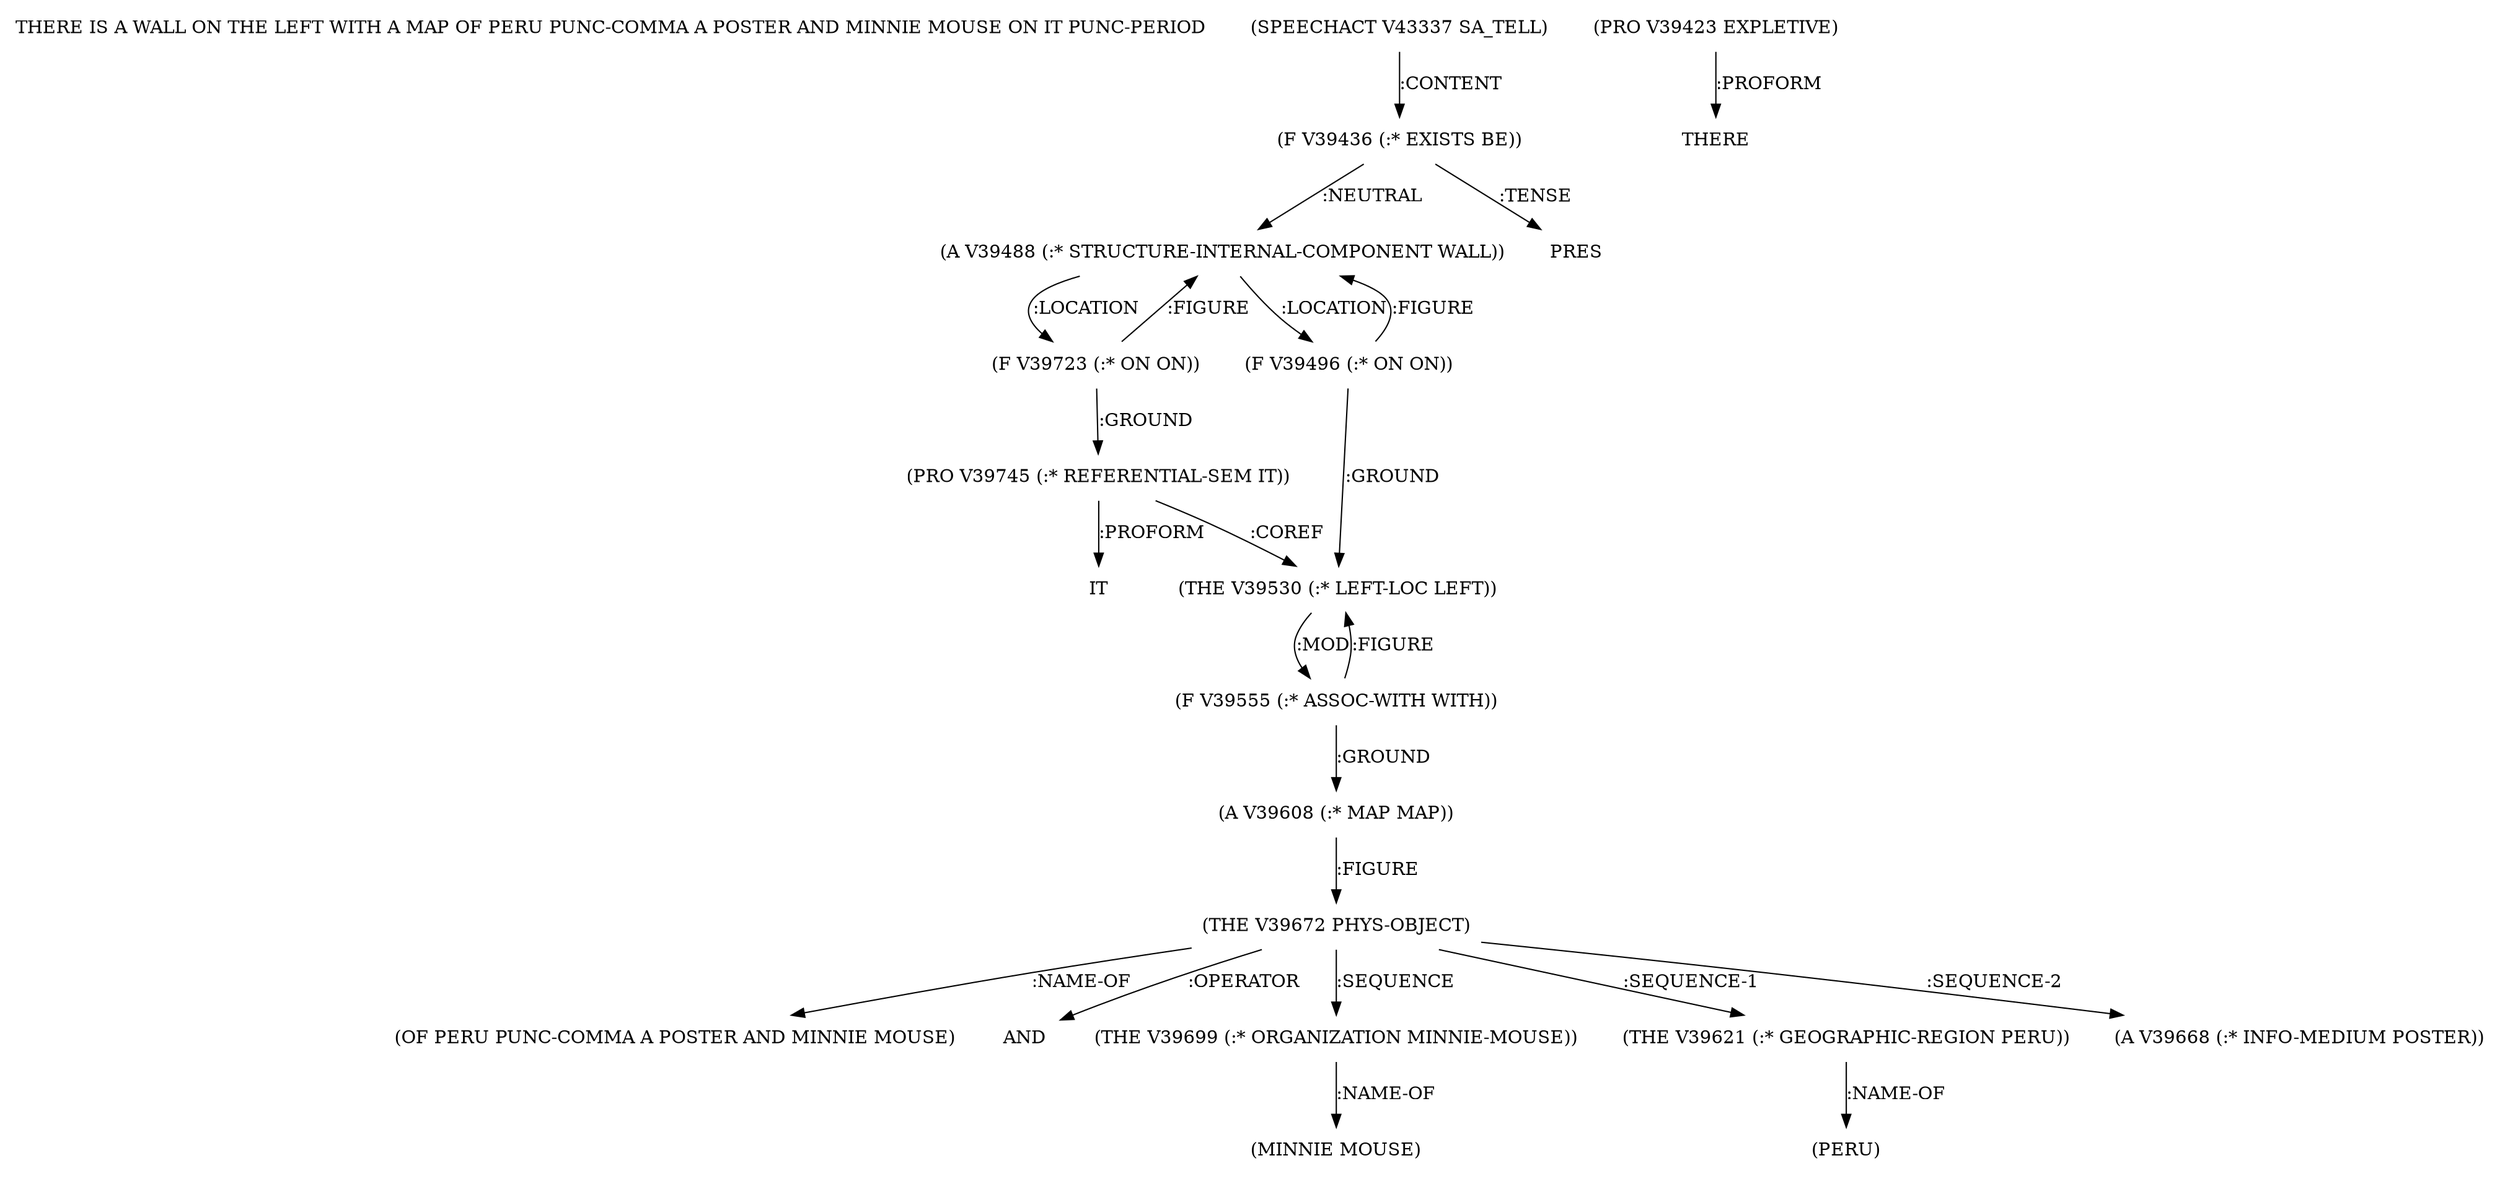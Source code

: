 digraph Terms {
  node [shape=none]
  "THERE IS A WALL ON THE LEFT WITH A MAP OF PERU PUNC-COMMA A POSTER AND MINNIE MOUSE ON IT PUNC-PERIOD"
  "V43337" [label="(SPEECHACT V43337 SA_TELL)"]
  "V43337" -> "V39436" [label=":CONTENT"]
  "V39436" [label="(F V39436 (:* EXISTS BE))"]
  "V39436" -> "V39488" [label=":NEUTRAL"]
  "V39436" -> "NT47173" [label=":TENSE"]
  "NT47173" [label="PRES"]
  "V39423" [label="(PRO V39423 EXPLETIVE)"]
  "V39423" -> "NT47174" [label=":PROFORM"]
  "NT47174" [label="THERE"]
  "V39488" [label="(A V39488 (:* STRUCTURE-INTERNAL-COMPONENT WALL))"]
  "V39488" -> "V39723" [label=":LOCATION"]
  "V39488" -> "V39496" [label=":LOCATION"]
  "V39496" [label="(F V39496 (:* ON ON))"]
  "V39496" -> "V39530" [label=":GROUND"]
  "V39496" -> "V39488" [label=":FIGURE"]
  "V39530" [label="(THE V39530 (:* LEFT-LOC LEFT))"]
  "V39530" -> "V39555" [label=":MOD"]
  "V39555" [label="(F V39555 (:* ASSOC-WITH WITH))"]
  "V39555" -> "V39608" [label=":GROUND"]
  "V39555" -> "V39530" [label=":FIGURE"]
  "V39608" [label="(A V39608 (:* MAP MAP))"]
  "V39608" -> "V39672" [label=":FIGURE"]
  "V39672" [label="(THE V39672 PHYS-OBJECT)"]
  "V39672" -> "NT47175" [label=":NAME-OF"]
  "NT47175" [label="(OF PERU PUNC-COMMA A POSTER AND MINNIE MOUSE)"]
  "V39672" -> "NT47176" [label=":OPERATOR"]
  "NT47176" [label="AND"]
  "V39672" -> "V39699" [label=":SEQUENCE"]
  "V39672" -> "V39621" [label=":SEQUENCE-1"]
  "V39672" -> "V39668" [label=":SEQUENCE-2"]
  "V39621" [label="(THE V39621 (:* GEOGRAPHIC-REGION PERU))"]
  "V39621" -> "NT47177" [label=":NAME-OF"]
  "NT47177" [label="(PERU)"]
  "V39668" [label="(A V39668 (:* INFO-MEDIUM POSTER))"]
  "V39699" [label="(THE V39699 (:* ORGANIZATION MINNIE-MOUSE))"]
  "V39699" -> "NT47178" [label=":NAME-OF"]
  "NT47178" [label="(MINNIE MOUSE)"]
  "V39723" [label="(F V39723 (:* ON ON))"]
  "V39723" -> "V39745" [label=":GROUND"]
  "V39723" -> "V39488" [label=":FIGURE"]
  "V39745" [label="(PRO V39745 (:* REFERENTIAL-SEM IT))"]
  "V39745" -> "NT47179" [label=":PROFORM"]
  "NT47179" [label="IT"]
  "V39745" -> "V39530" [label=":COREF"]
}
